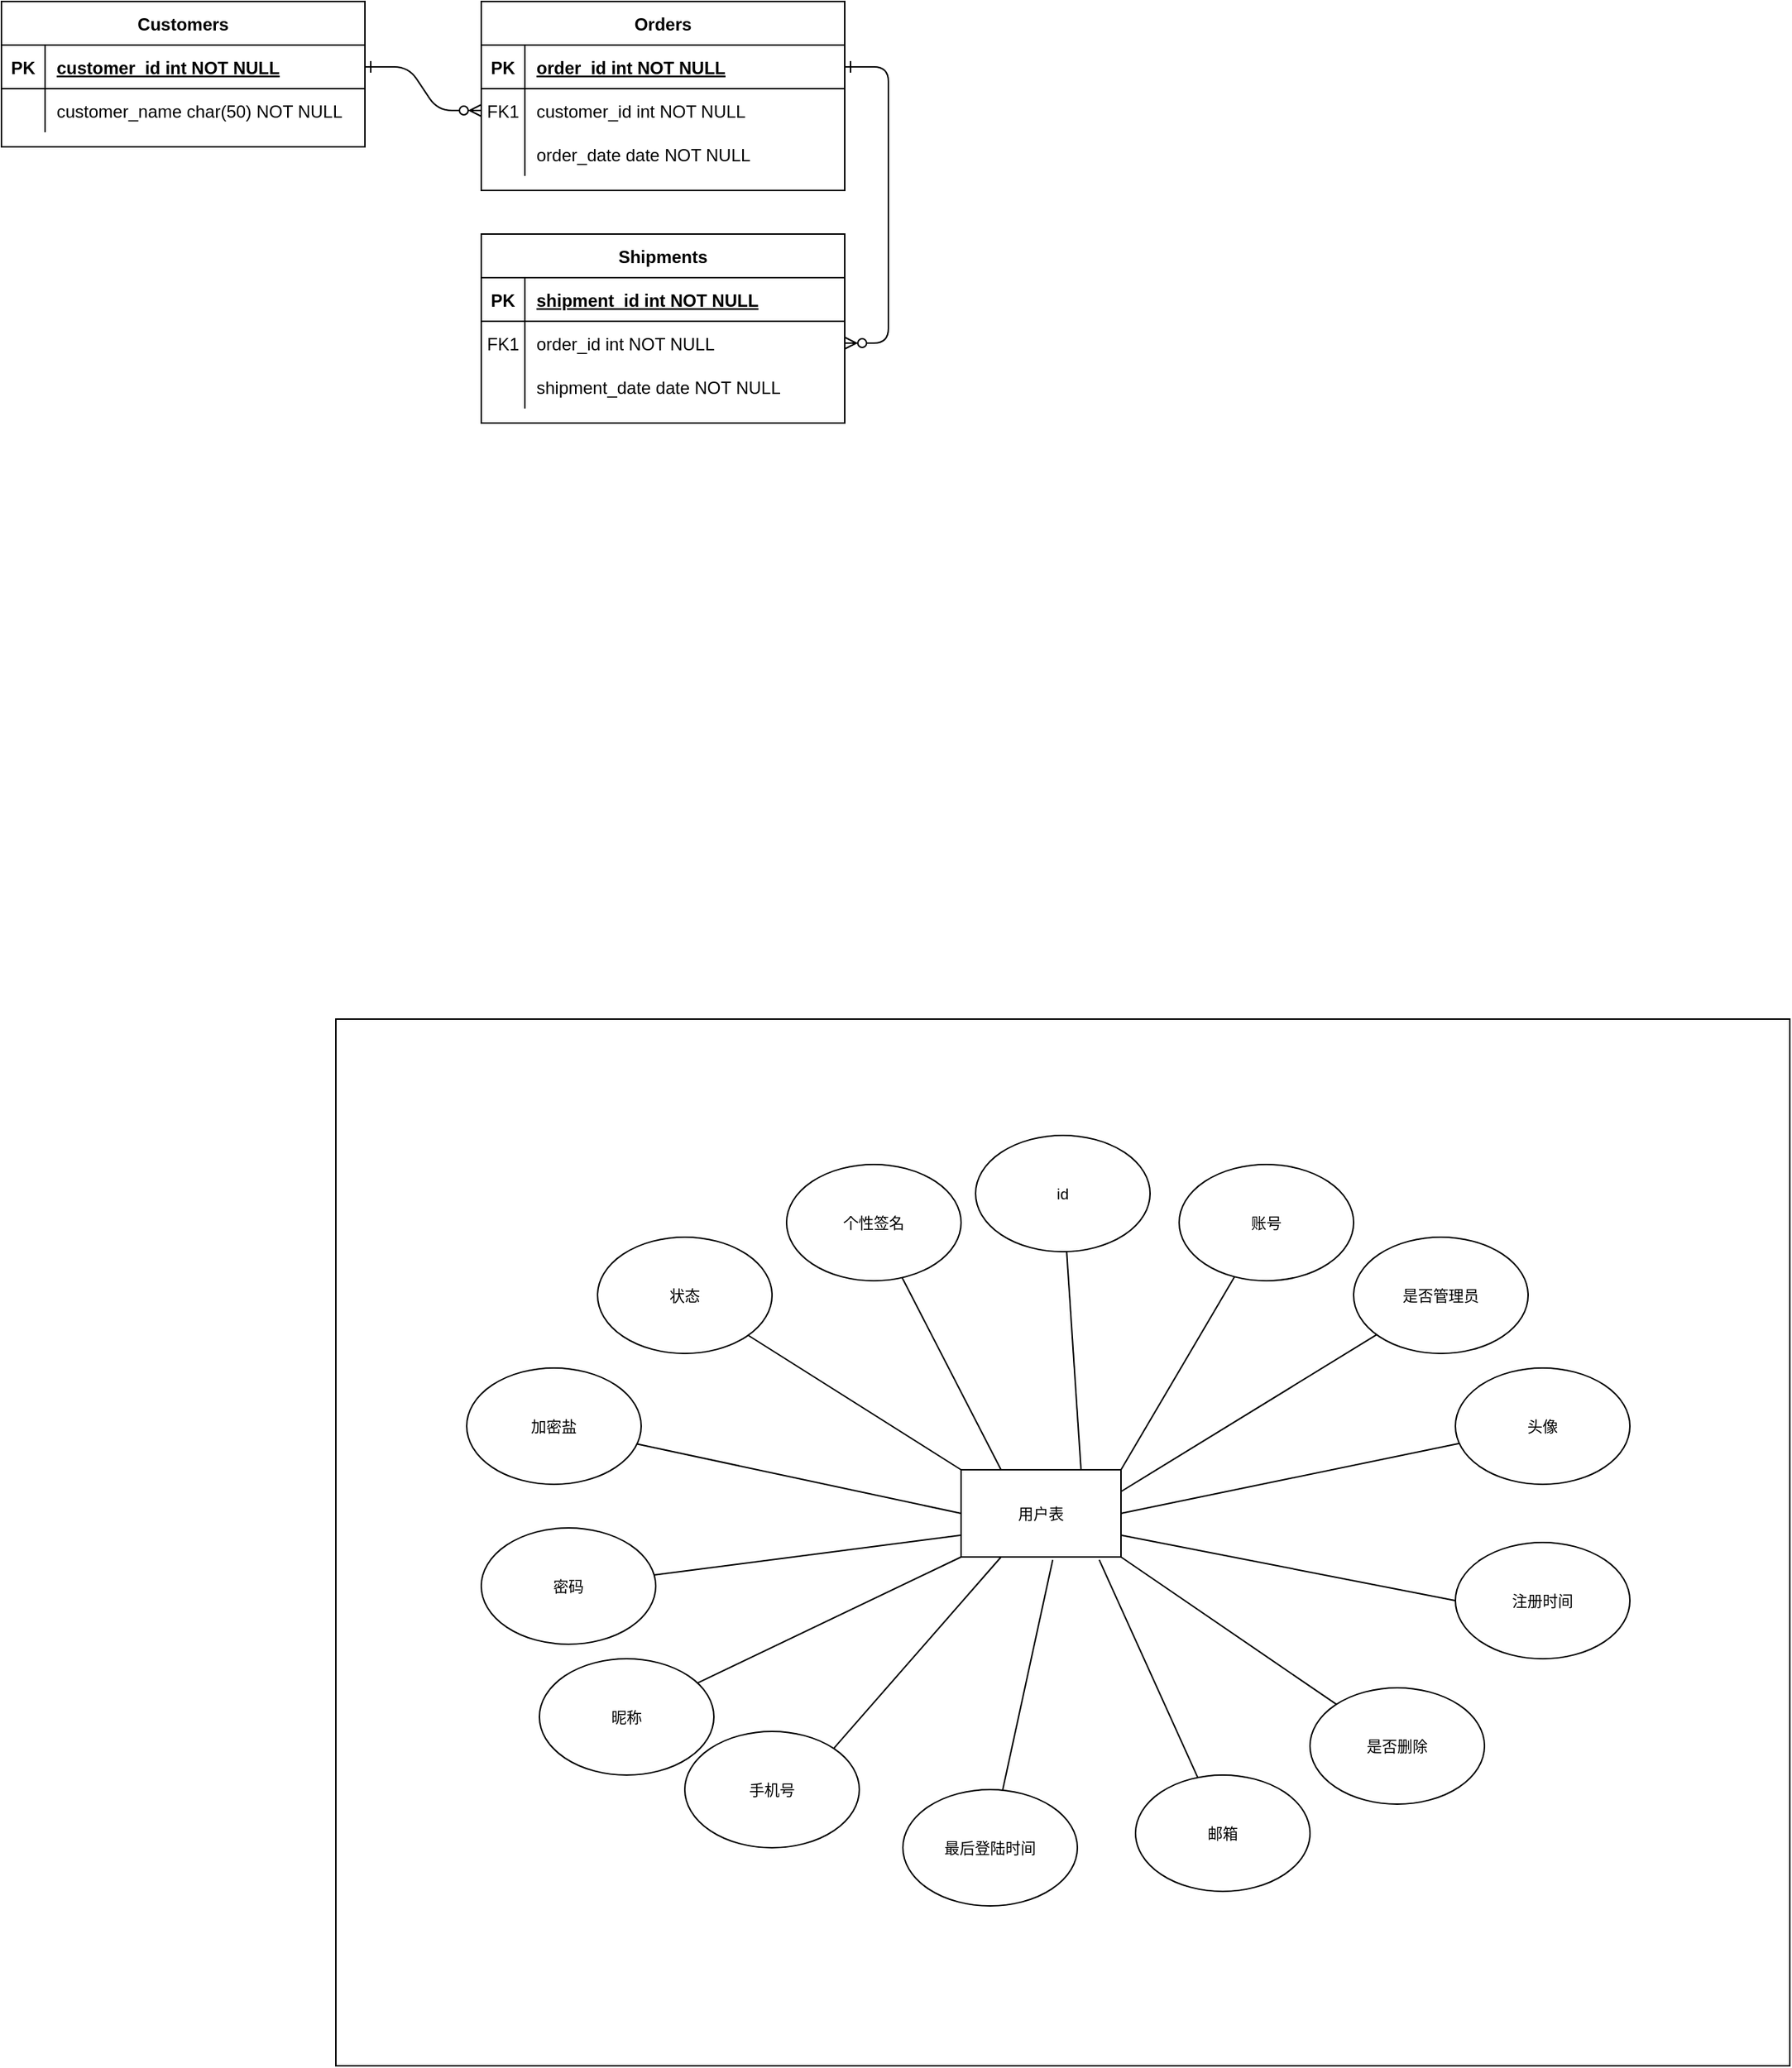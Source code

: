 <mxfile version="21.3.2" type="github">
  <diagram id="R2lEEEUBdFMjLlhIrx00" name="Page-1">
    <mxGraphModel dx="1306" dy="836" grid="1" gridSize="10" guides="1" tooltips="1" connect="1" arrows="1" fold="1" page="1" pageScale="1" pageWidth="850" pageHeight="1100" math="0" shadow="0" extFonts="Permanent Marker^https://fonts.googleapis.com/css?family=Permanent+Marker">
      <root>
        <mxCell id="0" />
        <mxCell id="1" parent="0" />
        <mxCell id="C-vyLk0tnHw3VtMMgP7b-1" value="" style="edgeStyle=entityRelationEdgeStyle;endArrow=ERzeroToMany;startArrow=ERone;endFill=1;startFill=0;" parent="1" source="C-vyLk0tnHw3VtMMgP7b-24" target="C-vyLk0tnHw3VtMMgP7b-6" edge="1">
          <mxGeometry width="100" height="100" relative="1" as="geometry">
            <mxPoint x="340" y="720" as="sourcePoint" />
            <mxPoint x="440" y="620" as="targetPoint" />
          </mxGeometry>
        </mxCell>
        <mxCell id="C-vyLk0tnHw3VtMMgP7b-12" value="" style="edgeStyle=entityRelationEdgeStyle;endArrow=ERzeroToMany;startArrow=ERone;endFill=1;startFill=0;" parent="1" source="C-vyLk0tnHw3VtMMgP7b-3" target="C-vyLk0tnHw3VtMMgP7b-17" edge="1">
          <mxGeometry width="100" height="100" relative="1" as="geometry">
            <mxPoint x="400" y="180" as="sourcePoint" />
            <mxPoint x="460" y="205" as="targetPoint" />
          </mxGeometry>
        </mxCell>
        <mxCell id="C-vyLk0tnHw3VtMMgP7b-2" value="Orders" style="shape=table;startSize=30;container=1;collapsible=1;childLayout=tableLayout;fixedRows=1;rowLines=0;fontStyle=1;align=center;resizeLast=1;" parent="1" vertex="1">
          <mxGeometry x="450" y="120" width="250" height="130" as="geometry" />
        </mxCell>
        <mxCell id="C-vyLk0tnHw3VtMMgP7b-3" value="" style="shape=partialRectangle;collapsible=0;dropTarget=0;pointerEvents=0;fillColor=none;points=[[0,0.5],[1,0.5]];portConstraint=eastwest;top=0;left=0;right=0;bottom=1;" parent="C-vyLk0tnHw3VtMMgP7b-2" vertex="1">
          <mxGeometry y="30" width="250" height="30" as="geometry" />
        </mxCell>
        <mxCell id="C-vyLk0tnHw3VtMMgP7b-4" value="PK" style="shape=partialRectangle;overflow=hidden;connectable=0;fillColor=none;top=0;left=0;bottom=0;right=0;fontStyle=1;" parent="C-vyLk0tnHw3VtMMgP7b-3" vertex="1">
          <mxGeometry width="30" height="30" as="geometry" />
        </mxCell>
        <mxCell id="C-vyLk0tnHw3VtMMgP7b-5" value="order_id int NOT NULL " style="shape=partialRectangle;overflow=hidden;connectable=0;fillColor=none;top=0;left=0;bottom=0;right=0;align=left;spacingLeft=6;fontStyle=5;" parent="C-vyLk0tnHw3VtMMgP7b-3" vertex="1">
          <mxGeometry x="30" width="220" height="30" as="geometry" />
        </mxCell>
        <mxCell id="C-vyLk0tnHw3VtMMgP7b-6" value="" style="shape=partialRectangle;collapsible=0;dropTarget=0;pointerEvents=0;fillColor=none;points=[[0,0.5],[1,0.5]];portConstraint=eastwest;top=0;left=0;right=0;bottom=0;" parent="C-vyLk0tnHw3VtMMgP7b-2" vertex="1">
          <mxGeometry y="60" width="250" height="30" as="geometry" />
        </mxCell>
        <mxCell id="C-vyLk0tnHw3VtMMgP7b-7" value="FK1" style="shape=partialRectangle;overflow=hidden;connectable=0;fillColor=none;top=0;left=0;bottom=0;right=0;" parent="C-vyLk0tnHw3VtMMgP7b-6" vertex="1">
          <mxGeometry width="30" height="30" as="geometry" />
        </mxCell>
        <mxCell id="C-vyLk0tnHw3VtMMgP7b-8" value="customer_id int NOT NULL" style="shape=partialRectangle;overflow=hidden;connectable=0;fillColor=none;top=0;left=0;bottom=0;right=0;align=left;spacingLeft=6;" parent="C-vyLk0tnHw3VtMMgP7b-6" vertex="1">
          <mxGeometry x="30" width="220" height="30" as="geometry" />
        </mxCell>
        <mxCell id="C-vyLk0tnHw3VtMMgP7b-9" value="" style="shape=partialRectangle;collapsible=0;dropTarget=0;pointerEvents=0;fillColor=none;points=[[0,0.5],[1,0.5]];portConstraint=eastwest;top=0;left=0;right=0;bottom=0;" parent="C-vyLk0tnHw3VtMMgP7b-2" vertex="1">
          <mxGeometry y="90" width="250" height="30" as="geometry" />
        </mxCell>
        <mxCell id="C-vyLk0tnHw3VtMMgP7b-10" value="" style="shape=partialRectangle;overflow=hidden;connectable=0;fillColor=none;top=0;left=0;bottom=0;right=0;" parent="C-vyLk0tnHw3VtMMgP7b-9" vertex="1">
          <mxGeometry width="30" height="30" as="geometry" />
        </mxCell>
        <mxCell id="C-vyLk0tnHw3VtMMgP7b-11" value="order_date date NOT NULL" style="shape=partialRectangle;overflow=hidden;connectable=0;fillColor=none;top=0;left=0;bottom=0;right=0;align=left;spacingLeft=6;" parent="C-vyLk0tnHw3VtMMgP7b-9" vertex="1">
          <mxGeometry x="30" width="220" height="30" as="geometry" />
        </mxCell>
        <mxCell id="C-vyLk0tnHw3VtMMgP7b-13" value="Shipments" style="shape=table;startSize=30;container=1;collapsible=1;childLayout=tableLayout;fixedRows=1;rowLines=0;fontStyle=1;align=center;resizeLast=1;" parent="1" vertex="1">
          <mxGeometry x="450" y="280" width="250" height="130" as="geometry" />
        </mxCell>
        <mxCell id="C-vyLk0tnHw3VtMMgP7b-14" value="" style="shape=partialRectangle;collapsible=0;dropTarget=0;pointerEvents=0;fillColor=none;points=[[0,0.5],[1,0.5]];portConstraint=eastwest;top=0;left=0;right=0;bottom=1;" parent="C-vyLk0tnHw3VtMMgP7b-13" vertex="1">
          <mxGeometry y="30" width="250" height="30" as="geometry" />
        </mxCell>
        <mxCell id="C-vyLk0tnHw3VtMMgP7b-15" value="PK" style="shape=partialRectangle;overflow=hidden;connectable=0;fillColor=none;top=0;left=0;bottom=0;right=0;fontStyle=1;" parent="C-vyLk0tnHw3VtMMgP7b-14" vertex="1">
          <mxGeometry width="30" height="30" as="geometry" />
        </mxCell>
        <mxCell id="C-vyLk0tnHw3VtMMgP7b-16" value="shipment_id int NOT NULL " style="shape=partialRectangle;overflow=hidden;connectable=0;fillColor=none;top=0;left=0;bottom=0;right=0;align=left;spacingLeft=6;fontStyle=5;" parent="C-vyLk0tnHw3VtMMgP7b-14" vertex="1">
          <mxGeometry x="30" width="220" height="30" as="geometry" />
        </mxCell>
        <mxCell id="C-vyLk0tnHw3VtMMgP7b-17" value="" style="shape=partialRectangle;collapsible=0;dropTarget=0;pointerEvents=0;fillColor=none;points=[[0,0.5],[1,0.5]];portConstraint=eastwest;top=0;left=0;right=0;bottom=0;" parent="C-vyLk0tnHw3VtMMgP7b-13" vertex="1">
          <mxGeometry y="60" width="250" height="30" as="geometry" />
        </mxCell>
        <mxCell id="C-vyLk0tnHw3VtMMgP7b-18" value="FK1" style="shape=partialRectangle;overflow=hidden;connectable=0;fillColor=none;top=0;left=0;bottom=0;right=0;" parent="C-vyLk0tnHw3VtMMgP7b-17" vertex="1">
          <mxGeometry width="30" height="30" as="geometry" />
        </mxCell>
        <mxCell id="C-vyLk0tnHw3VtMMgP7b-19" value="order_id int NOT NULL" style="shape=partialRectangle;overflow=hidden;connectable=0;fillColor=none;top=0;left=0;bottom=0;right=0;align=left;spacingLeft=6;" parent="C-vyLk0tnHw3VtMMgP7b-17" vertex="1">
          <mxGeometry x="30" width="220" height="30" as="geometry" />
        </mxCell>
        <mxCell id="C-vyLk0tnHw3VtMMgP7b-20" value="" style="shape=partialRectangle;collapsible=0;dropTarget=0;pointerEvents=0;fillColor=none;points=[[0,0.5],[1,0.5]];portConstraint=eastwest;top=0;left=0;right=0;bottom=0;" parent="C-vyLk0tnHw3VtMMgP7b-13" vertex="1">
          <mxGeometry y="90" width="250" height="30" as="geometry" />
        </mxCell>
        <mxCell id="C-vyLk0tnHw3VtMMgP7b-21" value="" style="shape=partialRectangle;overflow=hidden;connectable=0;fillColor=none;top=0;left=0;bottom=0;right=0;" parent="C-vyLk0tnHw3VtMMgP7b-20" vertex="1">
          <mxGeometry width="30" height="30" as="geometry" />
        </mxCell>
        <mxCell id="C-vyLk0tnHw3VtMMgP7b-22" value="shipment_date date NOT NULL" style="shape=partialRectangle;overflow=hidden;connectable=0;fillColor=none;top=0;left=0;bottom=0;right=0;align=left;spacingLeft=6;" parent="C-vyLk0tnHw3VtMMgP7b-20" vertex="1">
          <mxGeometry x="30" width="220" height="30" as="geometry" />
        </mxCell>
        <mxCell id="C-vyLk0tnHw3VtMMgP7b-23" value="Customers" style="shape=table;startSize=30;container=1;collapsible=1;childLayout=tableLayout;fixedRows=1;rowLines=0;fontStyle=1;align=center;resizeLast=1;" parent="1" vertex="1">
          <mxGeometry x="120" y="120" width="250" height="100" as="geometry" />
        </mxCell>
        <mxCell id="C-vyLk0tnHw3VtMMgP7b-24" value="" style="shape=partialRectangle;collapsible=0;dropTarget=0;pointerEvents=0;fillColor=none;points=[[0,0.5],[1,0.5]];portConstraint=eastwest;top=0;left=0;right=0;bottom=1;" parent="C-vyLk0tnHw3VtMMgP7b-23" vertex="1">
          <mxGeometry y="30" width="250" height="30" as="geometry" />
        </mxCell>
        <mxCell id="C-vyLk0tnHw3VtMMgP7b-25" value="PK" style="shape=partialRectangle;overflow=hidden;connectable=0;fillColor=none;top=0;left=0;bottom=0;right=0;fontStyle=1;" parent="C-vyLk0tnHw3VtMMgP7b-24" vertex="1">
          <mxGeometry width="30" height="30" as="geometry" />
        </mxCell>
        <mxCell id="C-vyLk0tnHw3VtMMgP7b-26" value="customer_id int NOT NULL " style="shape=partialRectangle;overflow=hidden;connectable=0;fillColor=none;top=0;left=0;bottom=0;right=0;align=left;spacingLeft=6;fontStyle=5;" parent="C-vyLk0tnHw3VtMMgP7b-24" vertex="1">
          <mxGeometry x="30" width="220" height="30" as="geometry" />
        </mxCell>
        <mxCell id="C-vyLk0tnHw3VtMMgP7b-27" value="" style="shape=partialRectangle;collapsible=0;dropTarget=0;pointerEvents=0;fillColor=none;points=[[0,0.5],[1,0.5]];portConstraint=eastwest;top=0;left=0;right=0;bottom=0;" parent="C-vyLk0tnHw3VtMMgP7b-23" vertex="1">
          <mxGeometry y="60" width="250" height="30" as="geometry" />
        </mxCell>
        <mxCell id="C-vyLk0tnHw3VtMMgP7b-28" value="" style="shape=partialRectangle;overflow=hidden;connectable=0;fillColor=none;top=0;left=0;bottom=0;right=0;" parent="C-vyLk0tnHw3VtMMgP7b-27" vertex="1">
          <mxGeometry width="30" height="30" as="geometry" />
        </mxCell>
        <mxCell id="C-vyLk0tnHw3VtMMgP7b-29" value="customer_name char(50) NOT NULL" style="shape=partialRectangle;overflow=hidden;connectable=0;fillColor=none;top=0;left=0;bottom=0;right=0;align=left;spacingLeft=6;" parent="C-vyLk0tnHw3VtMMgP7b-27" vertex="1">
          <mxGeometry x="30" width="220" height="30" as="geometry" />
        </mxCell>
        <mxCell id="6QLyIg8TJ_slAMYFn-KV-1" value="" style="rounded=0;whiteSpace=wrap;html=1;fontSize=10.5;" vertex="1" parent="1">
          <mxGeometry x="350" y="820" width="1000" height="720" as="geometry" />
        </mxCell>
        <mxCell id="6QLyIg8TJ_slAMYFn-KV-2" value="密码" style="ellipse;whiteSpace=wrap;html=1;fontSize=10.5;" vertex="1" parent="1">
          <mxGeometry x="450" y="1170" width="120" height="80" as="geometry" />
        </mxCell>
        <mxCell id="6QLyIg8TJ_slAMYFn-KV-3" value="用户表" style="rounded=0;whiteSpace=wrap;html=1;fontSize=10.5;" vertex="1" parent="1">
          <mxGeometry x="780" y="1130" width="110" height="60" as="geometry" />
        </mxCell>
        <mxCell id="6QLyIg8TJ_slAMYFn-KV-4" value="账号" style="ellipse;whiteSpace=wrap;html=1;fontSize=10.5;" vertex="1" parent="1">
          <mxGeometry x="930" y="920" width="120" height="80" as="geometry" />
        </mxCell>
        <mxCell id="6QLyIg8TJ_slAMYFn-KV-5" value="id" style="ellipse;whiteSpace=wrap;html=1;fontSize=10.5;" vertex="1" parent="1">
          <mxGeometry x="790" y="900" width="120" height="80" as="geometry" />
        </mxCell>
        <mxCell id="6QLyIg8TJ_slAMYFn-KV-6" value="个性签名" style="ellipse;whiteSpace=wrap;html=1;fontSize=10.5;" vertex="1" parent="1">
          <mxGeometry x="660" y="920" width="120" height="80" as="geometry" />
        </mxCell>
        <mxCell id="6QLyIg8TJ_slAMYFn-KV-7" value="状态" style="ellipse;whiteSpace=wrap;html=1;fontSize=10.5;" vertex="1" parent="1">
          <mxGeometry x="530" y="970" width="120" height="80" as="geometry" />
        </mxCell>
        <mxCell id="6QLyIg8TJ_slAMYFn-KV-8" value="加密盐" style="ellipse;whiteSpace=wrap;html=1;fontSize=10.5;" vertex="1" parent="1">
          <mxGeometry x="440" y="1060" width="120" height="80" as="geometry" />
        </mxCell>
        <mxCell id="6QLyIg8TJ_slAMYFn-KV-9" value="是否管理员" style="ellipse;whiteSpace=wrap;html=1;fontSize=10.5;" vertex="1" parent="1">
          <mxGeometry x="1050" y="970" width="120" height="80" as="geometry" />
        </mxCell>
        <mxCell id="6QLyIg8TJ_slAMYFn-KV-10" value="昵称" style="ellipse;whiteSpace=wrap;html=1;fontSize=10.5;" vertex="1" parent="1">
          <mxGeometry x="490" y="1260" width="120" height="80" as="geometry" />
        </mxCell>
        <mxCell id="6QLyIg8TJ_slAMYFn-KV-11" value="邮箱" style="ellipse;whiteSpace=wrap;html=1;fontSize=10.5;" vertex="1" parent="1">
          <mxGeometry x="900" y="1340" width="120" height="80" as="geometry" />
        </mxCell>
        <mxCell id="6QLyIg8TJ_slAMYFn-KV-12" value="手机号" style="ellipse;whiteSpace=wrap;html=1;fontSize=10.5;" vertex="1" parent="1">
          <mxGeometry x="590" y="1310" width="120" height="80" as="geometry" />
        </mxCell>
        <mxCell id="6QLyIg8TJ_slAMYFn-KV-13" value="最后登陆时间" style="ellipse;whiteSpace=wrap;html=1;fontSize=10.5;" vertex="1" parent="1">
          <mxGeometry x="740" y="1350" width="120" height="80" as="geometry" />
        </mxCell>
        <mxCell id="6QLyIg8TJ_slAMYFn-KV-14" value="是否删除" style="ellipse;whiteSpace=wrap;html=1;fontSize=10.5;" vertex="1" parent="1">
          <mxGeometry x="1020" y="1280" width="120" height="80" as="geometry" />
        </mxCell>
        <mxCell id="6QLyIg8TJ_slAMYFn-KV-15" value="注册时间" style="ellipse;whiteSpace=wrap;html=1;fontSize=10.5;" vertex="1" parent="1">
          <mxGeometry x="1120" y="1180" width="120" height="80" as="geometry" />
        </mxCell>
        <mxCell id="6QLyIg8TJ_slAMYFn-KV-16" value="&lt;font style=&quot;font-size: 10.5px;&quot;&gt;头像&lt;/font&gt;" style="ellipse;whiteSpace=wrap;html=1;fontSize=10.5;" vertex="1" parent="1">
          <mxGeometry x="1120" y="1060" width="120" height="80" as="geometry" />
        </mxCell>
        <mxCell id="6QLyIg8TJ_slAMYFn-KV-17" value="" style="endArrow=none;html=1;rounded=0;entryX=1;entryY=0;entryDx=0;entryDy=0;fontSize=10.5;" edge="1" parent="1" source="6QLyIg8TJ_slAMYFn-KV-4" target="6QLyIg8TJ_slAMYFn-KV-3">
          <mxGeometry width="50" height="50" relative="1" as="geometry">
            <mxPoint x="860" y="1240" as="sourcePoint" />
            <mxPoint x="910" y="1190" as="targetPoint" />
          </mxGeometry>
        </mxCell>
        <mxCell id="6QLyIg8TJ_slAMYFn-KV-20" value="" style="endArrow=none;html=1;rounded=0;exitX=1;exitY=0.25;exitDx=0;exitDy=0;fontSize=10.5;" edge="1" parent="1" source="6QLyIg8TJ_slAMYFn-KV-3" target="6QLyIg8TJ_slAMYFn-KV-9">
          <mxGeometry width="50" height="50" relative="1" as="geometry">
            <mxPoint x="880" y="1130" as="sourcePoint" />
            <mxPoint x="910" y="1190" as="targetPoint" />
          </mxGeometry>
        </mxCell>
        <mxCell id="6QLyIg8TJ_slAMYFn-KV-22" value="" style="endArrow=none;html=1;rounded=0;exitX=1;exitY=0.5;exitDx=0;exitDy=0;fontSize=10.5;" edge="1" parent="1" source="6QLyIg8TJ_slAMYFn-KV-3" target="6QLyIg8TJ_slAMYFn-KV-16">
          <mxGeometry width="50" height="50" relative="1" as="geometry">
            <mxPoint x="900" y="1155" as="sourcePoint" />
            <mxPoint x="1076" y="1047" as="targetPoint" />
          </mxGeometry>
        </mxCell>
        <mxCell id="6QLyIg8TJ_slAMYFn-KV-23" value="" style="endArrow=none;html=1;rounded=0;exitX=1;exitY=0.75;exitDx=0;exitDy=0;entryX=0;entryY=0.5;entryDx=0;entryDy=0;fontSize=10.5;" edge="1" parent="1" source="6QLyIg8TJ_slAMYFn-KV-3" target="6QLyIg8TJ_slAMYFn-KV-15">
          <mxGeometry width="50" height="50" relative="1" as="geometry">
            <mxPoint x="910" y="1165" as="sourcePoint" />
            <mxPoint x="1086" y="1057" as="targetPoint" />
          </mxGeometry>
        </mxCell>
        <mxCell id="6QLyIg8TJ_slAMYFn-KV-24" value="" style="endArrow=none;html=1;rounded=0;exitX=1;exitY=1;exitDx=0;exitDy=0;fontSize=10.5;" edge="1" parent="1" source="6QLyIg8TJ_slAMYFn-KV-3" target="6QLyIg8TJ_slAMYFn-KV-14">
          <mxGeometry width="50" height="50" relative="1" as="geometry">
            <mxPoint x="920" y="1175" as="sourcePoint" />
            <mxPoint x="1096" y="1067" as="targetPoint" />
          </mxGeometry>
        </mxCell>
        <mxCell id="6QLyIg8TJ_slAMYFn-KV-25" value="" style="endArrow=none;html=1;rounded=0;exitX=0.864;exitY=1.033;exitDx=0;exitDy=0;exitPerimeter=0;fontSize=10.5;" edge="1" parent="1" source="6QLyIg8TJ_slAMYFn-KV-3" target="6QLyIg8TJ_slAMYFn-KV-11">
          <mxGeometry width="50" height="50" relative="1" as="geometry">
            <mxPoint x="930" y="1185" as="sourcePoint" />
            <mxPoint x="1106" y="1077" as="targetPoint" />
          </mxGeometry>
        </mxCell>
        <mxCell id="6QLyIg8TJ_slAMYFn-KV-26" value="" style="endArrow=none;html=1;rounded=0;exitX=0.573;exitY=1.033;exitDx=0;exitDy=0;exitPerimeter=0;fontSize=10.5;" edge="1" parent="1" source="6QLyIg8TJ_slAMYFn-KV-3" target="6QLyIg8TJ_slAMYFn-KV-13">
          <mxGeometry width="50" height="50" relative="1" as="geometry">
            <mxPoint x="940" y="1195" as="sourcePoint" />
            <mxPoint x="1116" y="1087" as="targetPoint" />
          </mxGeometry>
        </mxCell>
        <mxCell id="6QLyIg8TJ_slAMYFn-KV-27" value="" style="endArrow=none;html=1;rounded=0;exitX=0.25;exitY=1;exitDx=0;exitDy=0;entryX=1;entryY=0;entryDx=0;entryDy=0;fontSize=10.5;" edge="1" parent="1" source="6QLyIg8TJ_slAMYFn-KV-3" target="6QLyIg8TJ_slAMYFn-KV-12">
          <mxGeometry width="50" height="50" relative="1" as="geometry">
            <mxPoint x="950" y="1205" as="sourcePoint" />
            <mxPoint x="1126" y="1097" as="targetPoint" />
          </mxGeometry>
        </mxCell>
        <mxCell id="6QLyIg8TJ_slAMYFn-KV-28" value="" style="endArrow=none;html=1;rounded=0;exitX=0;exitY=1;exitDx=0;exitDy=0;fontSize=10.5;" edge="1" parent="1" source="6QLyIg8TJ_slAMYFn-KV-3" target="6QLyIg8TJ_slAMYFn-KV-10">
          <mxGeometry width="50" height="50" relative="1" as="geometry">
            <mxPoint x="960" y="1215" as="sourcePoint" />
            <mxPoint x="1136" y="1107" as="targetPoint" />
          </mxGeometry>
        </mxCell>
        <mxCell id="6QLyIg8TJ_slAMYFn-KV-29" value="" style="endArrow=none;html=1;rounded=0;exitX=0;exitY=0.75;exitDx=0;exitDy=0;fontSize=10.5;" edge="1" parent="1" source="6QLyIg8TJ_slAMYFn-KV-3" target="6QLyIg8TJ_slAMYFn-KV-2">
          <mxGeometry width="50" height="50" relative="1" as="geometry">
            <mxPoint x="970" y="1225" as="sourcePoint" />
            <mxPoint x="1146" y="1117" as="targetPoint" />
          </mxGeometry>
        </mxCell>
        <mxCell id="6QLyIg8TJ_slAMYFn-KV-30" value="" style="endArrow=none;html=1;rounded=0;exitX=0;exitY=0.5;exitDx=0;exitDy=0;fontSize=10.5;" edge="1" parent="1" source="6QLyIg8TJ_slAMYFn-KV-3" target="6QLyIg8TJ_slAMYFn-KV-8">
          <mxGeometry width="50" height="50" relative="1" as="geometry">
            <mxPoint x="980" y="1235" as="sourcePoint" />
            <mxPoint x="1156" y="1127" as="targetPoint" />
          </mxGeometry>
        </mxCell>
        <mxCell id="6QLyIg8TJ_slAMYFn-KV-31" value="" style="endArrow=none;html=1;rounded=0;exitX=0;exitY=0;exitDx=0;exitDy=0;fontSize=10.5;" edge="1" parent="1" source="6QLyIg8TJ_slAMYFn-KV-3" target="6QLyIg8TJ_slAMYFn-KV-7">
          <mxGeometry width="50" height="50" relative="1" as="geometry">
            <mxPoint x="990" y="1245" as="sourcePoint" />
            <mxPoint x="1166" y="1137" as="targetPoint" />
          </mxGeometry>
        </mxCell>
        <mxCell id="6QLyIg8TJ_slAMYFn-KV-32" value="" style="endArrow=none;html=1;rounded=0;exitX=0.25;exitY=0;exitDx=0;exitDy=0;fontSize=10.5;" edge="1" parent="1" source="6QLyIg8TJ_slAMYFn-KV-3" target="6QLyIg8TJ_slAMYFn-KV-6">
          <mxGeometry width="50" height="50" relative="1" as="geometry">
            <mxPoint x="1000" y="1255" as="sourcePoint" />
            <mxPoint x="1176" y="1147" as="targetPoint" />
          </mxGeometry>
        </mxCell>
        <mxCell id="6QLyIg8TJ_slAMYFn-KV-34" value="" style="endArrow=none;html=1;rounded=0;exitX=0.75;exitY=0;exitDx=0;exitDy=0;fontSize=10.5;" edge="1" parent="1" source="6QLyIg8TJ_slAMYFn-KV-3" target="6QLyIg8TJ_slAMYFn-KV-5">
          <mxGeometry width="50" height="50" relative="1" as="geometry">
            <mxPoint x="1010" y="1265" as="sourcePoint" />
            <mxPoint x="1186" y="1157" as="targetPoint" />
          </mxGeometry>
        </mxCell>
      </root>
    </mxGraphModel>
  </diagram>
</mxfile>
